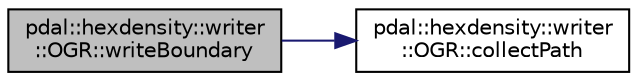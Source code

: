 digraph "pdal::hexdensity::writer::OGR::writeBoundary"
{
  edge [fontname="Helvetica",fontsize="10",labelfontname="Helvetica",labelfontsize="10"];
  node [fontname="Helvetica",fontsize="10",shape=record];
  rankdir="LR";
  Node1 [label="pdal::hexdensity::writer\l::OGR::writeBoundary",height=0.2,width=0.4,color="black", fillcolor="grey75", style="filled", fontcolor="black"];
  Node1 -> Node2 [color="midnightblue",fontsize="10",style="solid",fontname="Helvetica"];
  Node2 [label="pdal::hexdensity::writer\l::OGR::collectPath",height=0.2,width=0.4,color="black", fillcolor="white", style="filled",URL="$classpdal_1_1hexdensity_1_1writer_1_1OGR.html#aae9e817774f4afad63b2b008f0dd6684"];
}
